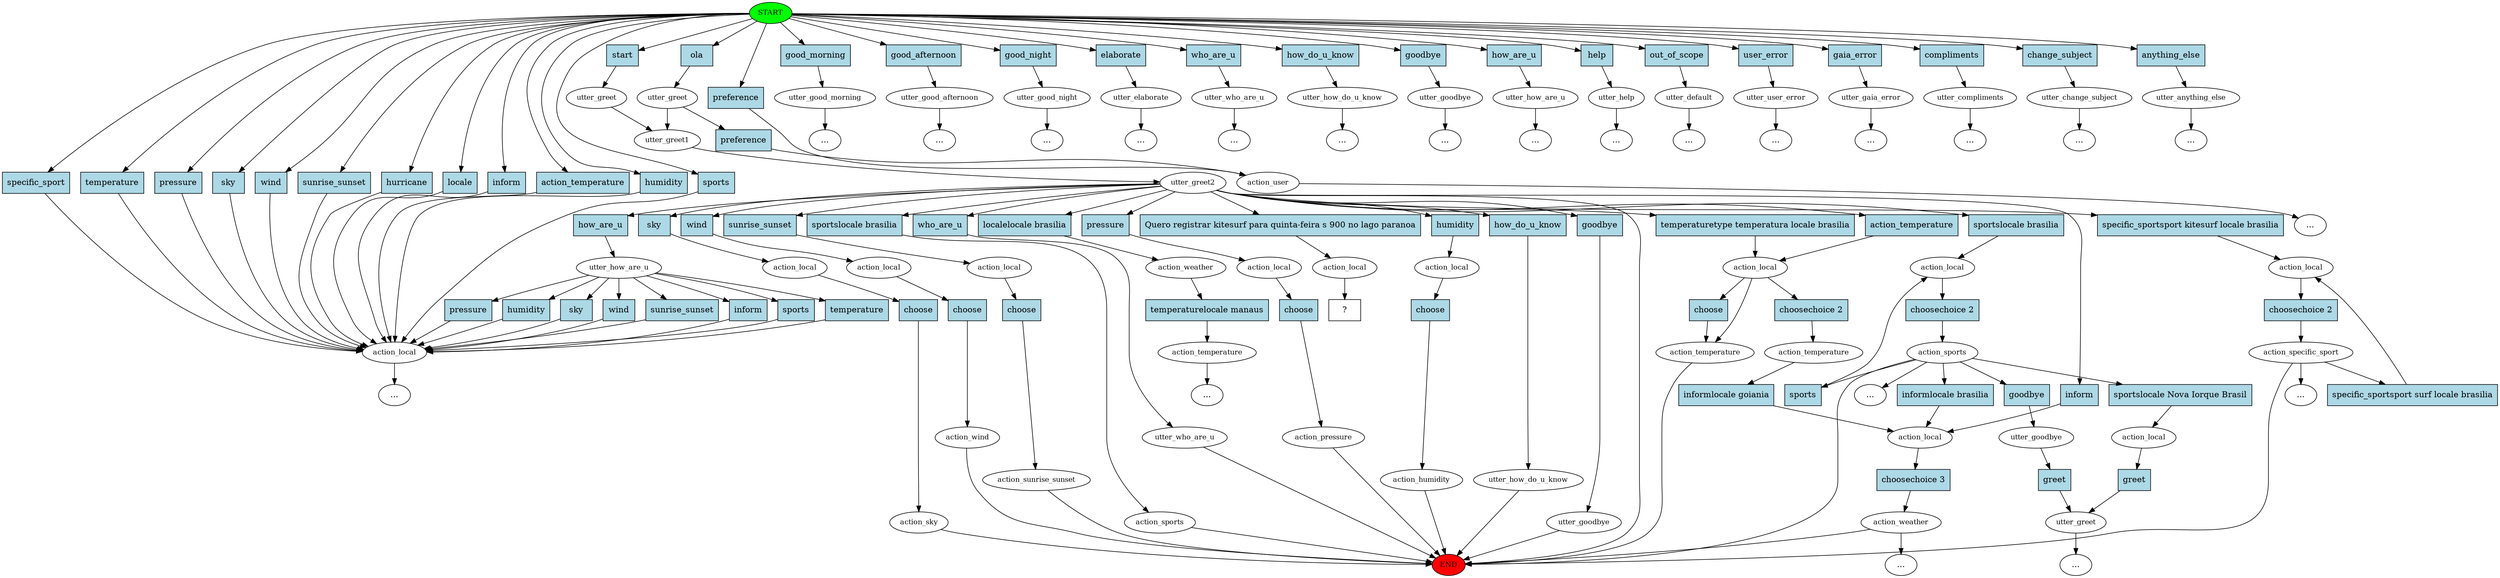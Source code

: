 digraph  {
0 [class="start active", fillcolor=green, fontsize=12, label=START, style=filled];
"-1" [class=end, fillcolor=red, fontsize=12, label=END, style=filled];
1 [class="", fontsize=12, label=action_local];
2 [class=active, fontsize=12, label=utter_greet];
3 [class=active, fontsize=12, label=utter_greet1];
4 [class=active, fontsize=12, label=utter_greet2];
5 [class="", fontsize=12, label=action_local];
6 [class="", fontsize=12, label=action_sports];
7 [class="", fontsize=12, label=utter_goodbye];
8 [class="", fontsize=12, label=utter_greet];
9 [class="", fontsize=12, label=action_user];
"-6" [class=ellipsis, label="..."];
12 [class="", fontsize=12, label=utter_good_morning];
13 [class="", fontsize=12, label=utter_good_afternoon];
14 [class="", fontsize=12, label=utter_good_night];
18 [class="", fontsize=12, label=utter_how_are_u];
"-13" [class=ellipsis, label="..."];
40 [class="", fontsize=12, label=action_local];
41 [class="", fontsize=12, label=action_specific_sport];
51 [class="", fontsize=12, label=action_local];
52 [class="", fontsize=12, label=action_temperature];
62 [class="", fontsize=12, label=action_local];
63 [class="", fontsize=12, label=action_pressure];
68 [class="", fontsize=12, label=action_local];
69 [class="", fontsize=12, label=action_humidity];
84 [class="", fontsize=12, label=action_local];
85 [class="", fontsize=12, label=action_sky];
89 [class="", fontsize=12, label=action_local];
90 [class="", fontsize=12, label=action_wind];
101 [class="", fontsize=12, label=action_local];
102 [class="", fontsize=12, label=action_sunrise_sunset];
110 [class="", fontsize=12, label=utter_elaborate];
114 [class="", fontsize=12, label=action_local];
115 [class="", fontsize=12, label=action_weather];
"-33" [class=ellipsis, label="..."];
138 [class="", fontsize=12, label=action_weather];
139 [class="", fontsize=12, label=action_temperature];
"-38" [class=ellipsis, label="..."];
144 [class="", fontsize=12, label=action_temperature];
150 [class="", fontsize=12, label=action_sports];
156 [class="", fontsize=12, label=action_local];
"-40" [class=ellipsis, label="..."];
"-41" [class=ellipsis, label="..."];
"-42" [class=ellipsis, label="..."];
172 [class="", fontsize=12, label=utter_who_are_u];
"-43" [class=ellipsis, label="..."];
176 [class="", fontsize=12, label=utter_who_are_u];
177 [class="", fontsize=12, label=utter_how_do_u_know];
"-44" [class=ellipsis, label="..."];
181 [class="", fontsize=12, label=utter_how_do_u_know];
182 [class="", fontsize=12, label=utter_goodbye];
"-45" [class=ellipsis, label="..."];
183 [class="", fontsize=12, label=utter_how_are_u];
"-46" [class=ellipsis, label="..."];
189 [class="", fontsize=12, label=utter_help];
"-48" [class=ellipsis, label="..."];
"-49" [class=ellipsis, label="..."];
191 [class="", fontsize=12, label=utter_default];
"-50" [class=ellipsis, label="..."];
192 [class="", fontsize=12, label=utter_user_error];
"-51" [class=ellipsis, label="..."];
193 [class="", fontsize=12, label=utter_gaia_error];
"-52" [class=ellipsis, label="..."];
194 [class="", fontsize=12, label=utter_compliments];
"-53" [class=ellipsis, label="..."];
198 [class="", fontsize=12, label=utter_goodbye];
"-55" [class=ellipsis, label="..."];
"-56" [class=ellipsis, label="..."];
"-57" [class=ellipsis, label="..."];
206 [class="", fontsize=12, label=utter_change_subject];
"-58" [class=ellipsis, label="..."];
207 [class="", fontsize=12, label=utter_greet];
210 [class="", fontsize=12, label=utter_anything_else];
"-59" [class=ellipsis, label="..."];
214 [class=active, fontsize=12, label=action_local];
215 [class="intent dashed active", label="  ?  ", shape=rect];
216 [class=intent, fillcolor=lightblue, label=humidity, shape=rect, style=filled];
217 [class=intent, fillcolor=lightblue, label=sports, shape=rect, style=filled];
218 [class=intent, fillcolor=lightblue, label=specific_sport, shape=rect, style=filled];
219 [class=intent, fillcolor=lightblue, label=temperature, shape=rect, style=filled];
220 [class=intent, fillcolor=lightblue, label=pressure, shape=rect, style=filled];
221 [class=intent, fillcolor=lightblue, label=sky, shape=rect, style=filled];
222 [class=intent, fillcolor=lightblue, label=wind, shape=rect, style=filled];
223 [class=intent, fillcolor=lightblue, label=sunrise_sunset, shape=rect, style=filled];
224 [class=intent, fillcolor=lightblue, label=hurricane, shape=rect, style=filled];
225 [class=intent, fillcolor=lightblue, label=locale, shape=rect, style=filled];
226 [class=intent, fillcolor=lightblue, label=inform, shape=rect, style=filled];
227 [class=intent, fillcolor=lightblue, label=action_temperature, shape=rect, style=filled];
228 [class="intent active", fillcolor=lightblue, label=ola, shape=rect, style=filled];
229 [class=intent, fillcolor=lightblue, label=preference, shape=rect, style=filled];
230 [class=intent, fillcolor=lightblue, label=good_morning, shape=rect, style=filled];
231 [class=intent, fillcolor=lightblue, label=good_afternoon, shape=rect, style=filled];
232 [class=intent, fillcolor=lightblue, label=good_night, shape=rect, style=filled];
233 [class=intent, fillcolor=lightblue, label=elaborate, shape=rect, style=filled];
234 [class=intent, fillcolor=lightblue, label=who_are_u, shape=rect, style=filled];
235 [class=intent, fillcolor=lightblue, label=how_do_u_know, shape=rect, style=filled];
236 [class=intent, fillcolor=lightblue, label=goodbye, shape=rect, style=filled];
237 [class=intent, fillcolor=lightblue, label=how_are_u, shape=rect, style=filled];
238 [class=intent, fillcolor=lightblue, label=help, shape=rect, style=filled];
239 [class=intent, fillcolor=lightblue, label=out_of_scope, shape=rect, style=filled];
240 [class=intent, fillcolor=lightblue, label=user_error, shape=rect, style=filled];
241 [class=intent, fillcolor=lightblue, label=gaia_error, shape=rect, style=filled];
242 [class=intent, fillcolor=lightblue, label=compliments, shape=rect, style=filled];
243 [class=intent, fillcolor=lightblue, label=change_subject, shape=rect, style=filled];
244 [class=intent, fillcolor=lightblue, label=start, shape=rect, style=filled];
245 [class=intent, fillcolor=lightblue, label=anything_else, shape=rect, style=filled];
246 [class=intent, fillcolor=lightblue, label=preference, shape=rect, style=filled];
247 [class=intent, fillcolor=lightblue, label="sportslocale brasilia", shape=rect, style=filled];
248 [class=intent, fillcolor=lightblue, label=how_are_u, shape=rect, style=filled];
249 [class=intent, fillcolor=lightblue, label="specific_sportsport kitesurf locale brasilia", shape=rect, style=filled];
250 [class=intent, fillcolor=lightblue, label="temperaturetype temperatura locale brasilia", shape=rect, style=filled];
251 [class=intent, fillcolor=lightblue, label=action_temperature, shape=rect, style=filled];
252 [class=intent, fillcolor=lightblue, label=pressure, shape=rect, style=filled];
253 [class=intent, fillcolor=lightblue, label=humidity, shape=rect, style=filled];
254 [class=intent, fillcolor=lightblue, label=sky, shape=rect, style=filled];
255 [class=intent, fillcolor=lightblue, label=wind, shape=rect, style=filled];
256 [class=intent, fillcolor=lightblue, label=sunrise_sunset, shape=rect, style=filled];
257 [class=intent, fillcolor=lightblue, label=inform, shape=rect, style=filled];
258 [class=intent, fillcolor=lightblue, label="localelocale brasilia", shape=rect, style=filled];
259 [class=intent, fillcolor=lightblue, label="sportslocale brasilia", shape=rect, style=filled];
260 [class=intent, fillcolor=lightblue, label=who_are_u, shape=rect, style=filled];
261 [class=intent, fillcolor=lightblue, label=how_do_u_know, shape=rect, style=filled];
262 [class=intent, fillcolor=lightblue, label=goodbye, shape=rect, style=filled];
263 [class="intent active", fillcolor=lightblue, label="Quero registrar kitesurf para quinta-feira s 900 no lago paranoa", shape=rect, style=filled];
264 [class=intent, fillcolor=lightblue, label="choosechoice 2", shape=rect, style=filled];
265 [class=intent, fillcolor=lightblue, label=goodbye, shape=rect, style=filled];
266 [class=intent, fillcolor=lightblue, label=sports, shape=rect, style=filled];
267 [class=intent, fillcolor=lightblue, label="sportslocale Nova Iorque Brasil", shape=rect, style=filled];
268 [class=intent, fillcolor=lightblue, label="informlocale brasilia", shape=rect, style=filled];
269 [class=intent, fillcolor=lightblue, label=greet, shape=rect, style=filled];
270 [class=intent, fillcolor=lightblue, label=sports, shape=rect, style=filled];
271 [class=intent, fillcolor=lightblue, label=temperature, shape=rect, style=filled];
272 [class=intent, fillcolor=lightblue, label=pressure, shape=rect, style=filled];
273 [class=intent, fillcolor=lightblue, label=humidity, shape=rect, style=filled];
274 [class=intent, fillcolor=lightblue, label=sky, shape=rect, style=filled];
275 [class=intent, fillcolor=lightblue, label=wind, shape=rect, style=filled];
276 [class=intent, fillcolor=lightblue, label=sunrise_sunset, shape=rect, style=filled];
277 [class=intent, fillcolor=lightblue, label=inform, shape=rect, style=filled];
278 [class=intent, fillcolor=lightblue, label="choosechoice 2", shape=rect, style=filled];
279 [class=intent, fillcolor=lightblue, label="specific_sportsport surf locale brasilia", shape=rect, style=filled];
280 [class=intent, fillcolor=lightblue, label=choose, shape=rect, style=filled];
281 [class=intent, fillcolor=lightblue, label="choosechoice 2", shape=rect, style=filled];
282 [class=intent, fillcolor=lightblue, label=choose, shape=rect, style=filled];
283 [class=intent, fillcolor=lightblue, label=choose, shape=rect, style=filled];
284 [class=intent, fillcolor=lightblue, label=choose, shape=rect, style=filled];
285 [class=intent, fillcolor=lightblue, label=choose, shape=rect, style=filled];
286 [class=intent, fillcolor=lightblue, label=choose, shape=rect, style=filled];
287 [class=intent, fillcolor=lightblue, label="choosechoice 3", shape=rect, style=filled];
288 [class=intent, fillcolor=lightblue, label="temperaturelocale manaus", shape=rect, style=filled];
289 [class=intent, fillcolor=lightblue, label="informlocale goiania", shape=rect, style=filled];
290 [class=intent, fillcolor=lightblue, label=greet, shape=rect, style=filled];
0 -> 216  [class="", key=0];
0 -> 217  [class="", key=0];
0 -> 218  [class="", key=0];
0 -> 219  [class="", key=0];
0 -> 220  [class="", key=0];
0 -> 221  [class="", key=0];
0 -> 222  [class="", key=0];
0 -> 223  [class="", key=0];
0 -> 224  [class="", key=0];
0 -> 225  [class="", key=0];
0 -> 226  [class="", key=0];
0 -> 227  [class="", key=0];
0 -> 228  [class=active, key=0];
0 -> 229  [class="", key=0];
0 -> 230  [class="", key=0];
0 -> 231  [class="", key=0];
0 -> 232  [class="", key=0];
0 -> 233  [class="", key=0];
0 -> 234  [class="", key=0];
0 -> 235  [class="", key=0];
0 -> 236  [class="", key=0];
0 -> 237  [class="", key=0];
0 -> 238  [class="", key=0];
0 -> 239  [class="", key=0];
0 -> 240  [class="", key=0];
0 -> 241  [class="", key=0];
0 -> 242  [class="", key=0];
0 -> 243  [class="", key=0];
0 -> 244  [class="", key=0];
0 -> 245  [class="", key=0];
1 -> "-49"  [class="", key=NONE, label=""];
2 -> 3  [class=active, key=NONE, label=""];
2 -> 246  [class="", key=0];
3 -> 4  [class=active, key=NONE, label=""];
4 -> "-1"  [class="", key=NONE, label=""];
4 -> 247  [class="", key=0];
4 -> 248  [class="", key=0];
4 -> 249  [class="", key=0];
4 -> 250  [class="", key=0];
4 -> 251  [class="", key=0];
4 -> 252  [class="", key=0];
4 -> 253  [class="", key=0];
4 -> 254  [class="", key=0];
4 -> 255  [class="", key=0];
4 -> 256  [class="", key=0];
4 -> 257  [class="", key=0];
4 -> 258  [class="", key=0];
4 -> 259  [class="", key=0];
4 -> 260  [class="", key=0];
4 -> 261  [class="", key=0];
4 -> 262  [class="", key=0];
4 -> 263  [class=active, key=0];
5 -> 264  [class="", key=0];
6 -> "-1"  [class="", key=NONE, label=""];
6 -> "-13"  [class="", key=NONE, label=""];
6 -> 265  [class="", key=0];
6 -> 266  [class="", key=0];
6 -> 267  [class="", key=0];
6 -> 268  [class="", key=0];
7 -> 269  [class="", key=0];
8 -> "-40"  [class="", key=NONE, label=""];
9 -> "-6"  [class="", key=NONE, label=""];
12 -> "-55"  [class="", key=NONE, label=""];
13 -> "-57"  [class="", key=NONE, label=""];
14 -> "-56"  [class="", key=NONE, label=""];
18 -> 270  [class="", key=0];
18 -> 271  [class="", key=0];
18 -> 272  [class="", key=0];
18 -> 273  [class="", key=0];
18 -> 274  [class="", key=0];
18 -> 275  [class="", key=0];
18 -> 276  [class="", key=0];
18 -> 277  [class="", key=0];
40 -> 278  [class="", key=0];
41 -> "-1"  [class="", key=NONE, label=""];
41 -> "-41"  [class="", key=NONE, label=""];
41 -> 279  [class="", key=0];
51 -> 52  [class="", key=NONE, label=""];
51 -> 280  [class="", key=0];
51 -> 281  [class="", key=0];
52 -> "-1"  [class="", key=NONE, label=""];
62 -> 282  [class="", key=0];
63 -> "-1"  [class="", key=NONE, label=""];
68 -> 283  [class="", key=0];
69 -> "-1"  [class="", key=NONE, label=""];
84 -> 284  [class="", key=0];
85 -> "-1"  [class="", key=NONE, label=""];
89 -> 285  [class="", key=0];
90 -> "-1"  [class="", key=NONE, label=""];
101 -> 286  [class="", key=0];
102 -> "-1"  [class="", key=NONE, label=""];
110 -> "-33"  [class="", key=NONE, label=""];
114 -> 287  [class="", key=0];
115 -> "-1"  [class="", key=NONE, label=""];
115 -> "-42"  [class="", key=NONE, label=""];
138 -> 288  [class="", key=0];
139 -> "-38"  [class="", key=NONE, label=""];
144 -> 289  [class="", key=0];
150 -> "-1"  [class="", key=NONE, label=""];
156 -> 290  [class="", key=0];
172 -> "-43"  [class="", key=NONE, label=""];
176 -> "-1"  [class="", key=NONE, label=""];
177 -> "-44"  [class="", key=NONE, label=""];
181 -> "-1"  [class="", key=NONE, label=""];
182 -> "-45"  [class="", key=NONE, label=""];
183 -> "-46"  [class="", key=NONE, label=""];
189 -> "-48"  [class="", key=NONE, label=""];
191 -> "-50"  [class="", key=NONE, label=""];
192 -> "-51"  [class="", key=NONE, label=""];
193 -> "-52"  [class="", key=NONE, label=""];
194 -> "-53"  [class="", key=NONE, label=""];
198 -> "-1"  [class="", key=NONE, label=""];
206 -> "-58"  [class="", key=NONE, label=""];
207 -> 3  [class="", key=NONE, label=""];
210 -> "-59"  [class="", key=NONE, label=""];
214 -> 215  [class=active, key=NONE, label=""];
216 -> 1  [class="", key=0];
217 -> 1  [class="", key=0];
218 -> 1  [class="", key=0];
219 -> 1  [class="", key=0];
220 -> 1  [class="", key=0];
221 -> 1  [class="", key=0];
222 -> 1  [class="", key=0];
223 -> 1  [class="", key=0];
224 -> 1  [class="", key=0];
225 -> 1  [class="", key=0];
226 -> 1  [class="", key=0];
227 -> 1  [class="", key=0];
228 -> 2  [class=active, key=0];
229 -> 9  [class="", key=0];
230 -> 12  [class="", key=0];
231 -> 13  [class="", key=0];
232 -> 14  [class="", key=0];
233 -> 110  [class="", key=0];
234 -> 172  [class="", key=0];
235 -> 177  [class="", key=0];
236 -> 182  [class="", key=0];
237 -> 183  [class="", key=0];
238 -> 189  [class="", key=0];
239 -> 191  [class="", key=0];
240 -> 192  [class="", key=0];
241 -> 193  [class="", key=0];
242 -> 194  [class="", key=0];
243 -> 206  [class="", key=0];
244 -> 207  [class="", key=0];
245 -> 210  [class="", key=0];
246 -> 9  [class="", key=0];
247 -> 5  [class="", key=0];
248 -> 18  [class="", key=0];
249 -> 40  [class="", key=0];
250 -> 51  [class="", key=0];
251 -> 51  [class="", key=0];
252 -> 62  [class="", key=0];
253 -> 68  [class="", key=0];
254 -> 84  [class="", key=0];
255 -> 89  [class="", key=0];
256 -> 101  [class="", key=0];
257 -> 114  [class="", key=0];
258 -> 138  [class="", key=0];
259 -> 150  [class="", key=0];
260 -> 176  [class="", key=0];
261 -> 181  [class="", key=0];
262 -> 198  [class="", key=0];
263 -> 214  [class=active, key=0];
264 -> 6  [class="", key=0];
265 -> 7  [class="", key=0];
266 -> 5  [class="", key=0];
267 -> 156  [class="", key=0];
268 -> 114  [class="", key=0];
269 -> 8  [class="", key=0];
270 -> 1  [class="", key=0];
271 -> 1  [class="", key=0];
272 -> 1  [class="", key=0];
273 -> 1  [class="", key=0];
274 -> 1  [class="", key=0];
275 -> 1  [class="", key=0];
276 -> 1  [class="", key=0];
277 -> 1  [class="", key=0];
278 -> 41  [class="", key=0];
279 -> 40  [class="", key=0];
280 -> 52  [class="", key=0];
281 -> 144  [class="", key=0];
282 -> 63  [class="", key=0];
283 -> 69  [class="", key=0];
284 -> 85  [class="", key=0];
285 -> 90  [class="", key=0];
286 -> 102  [class="", key=0];
287 -> 115  [class="", key=0];
288 -> 139  [class="", key=0];
289 -> 114  [class="", key=0];
290 -> 8  [class="", key=0];
}
